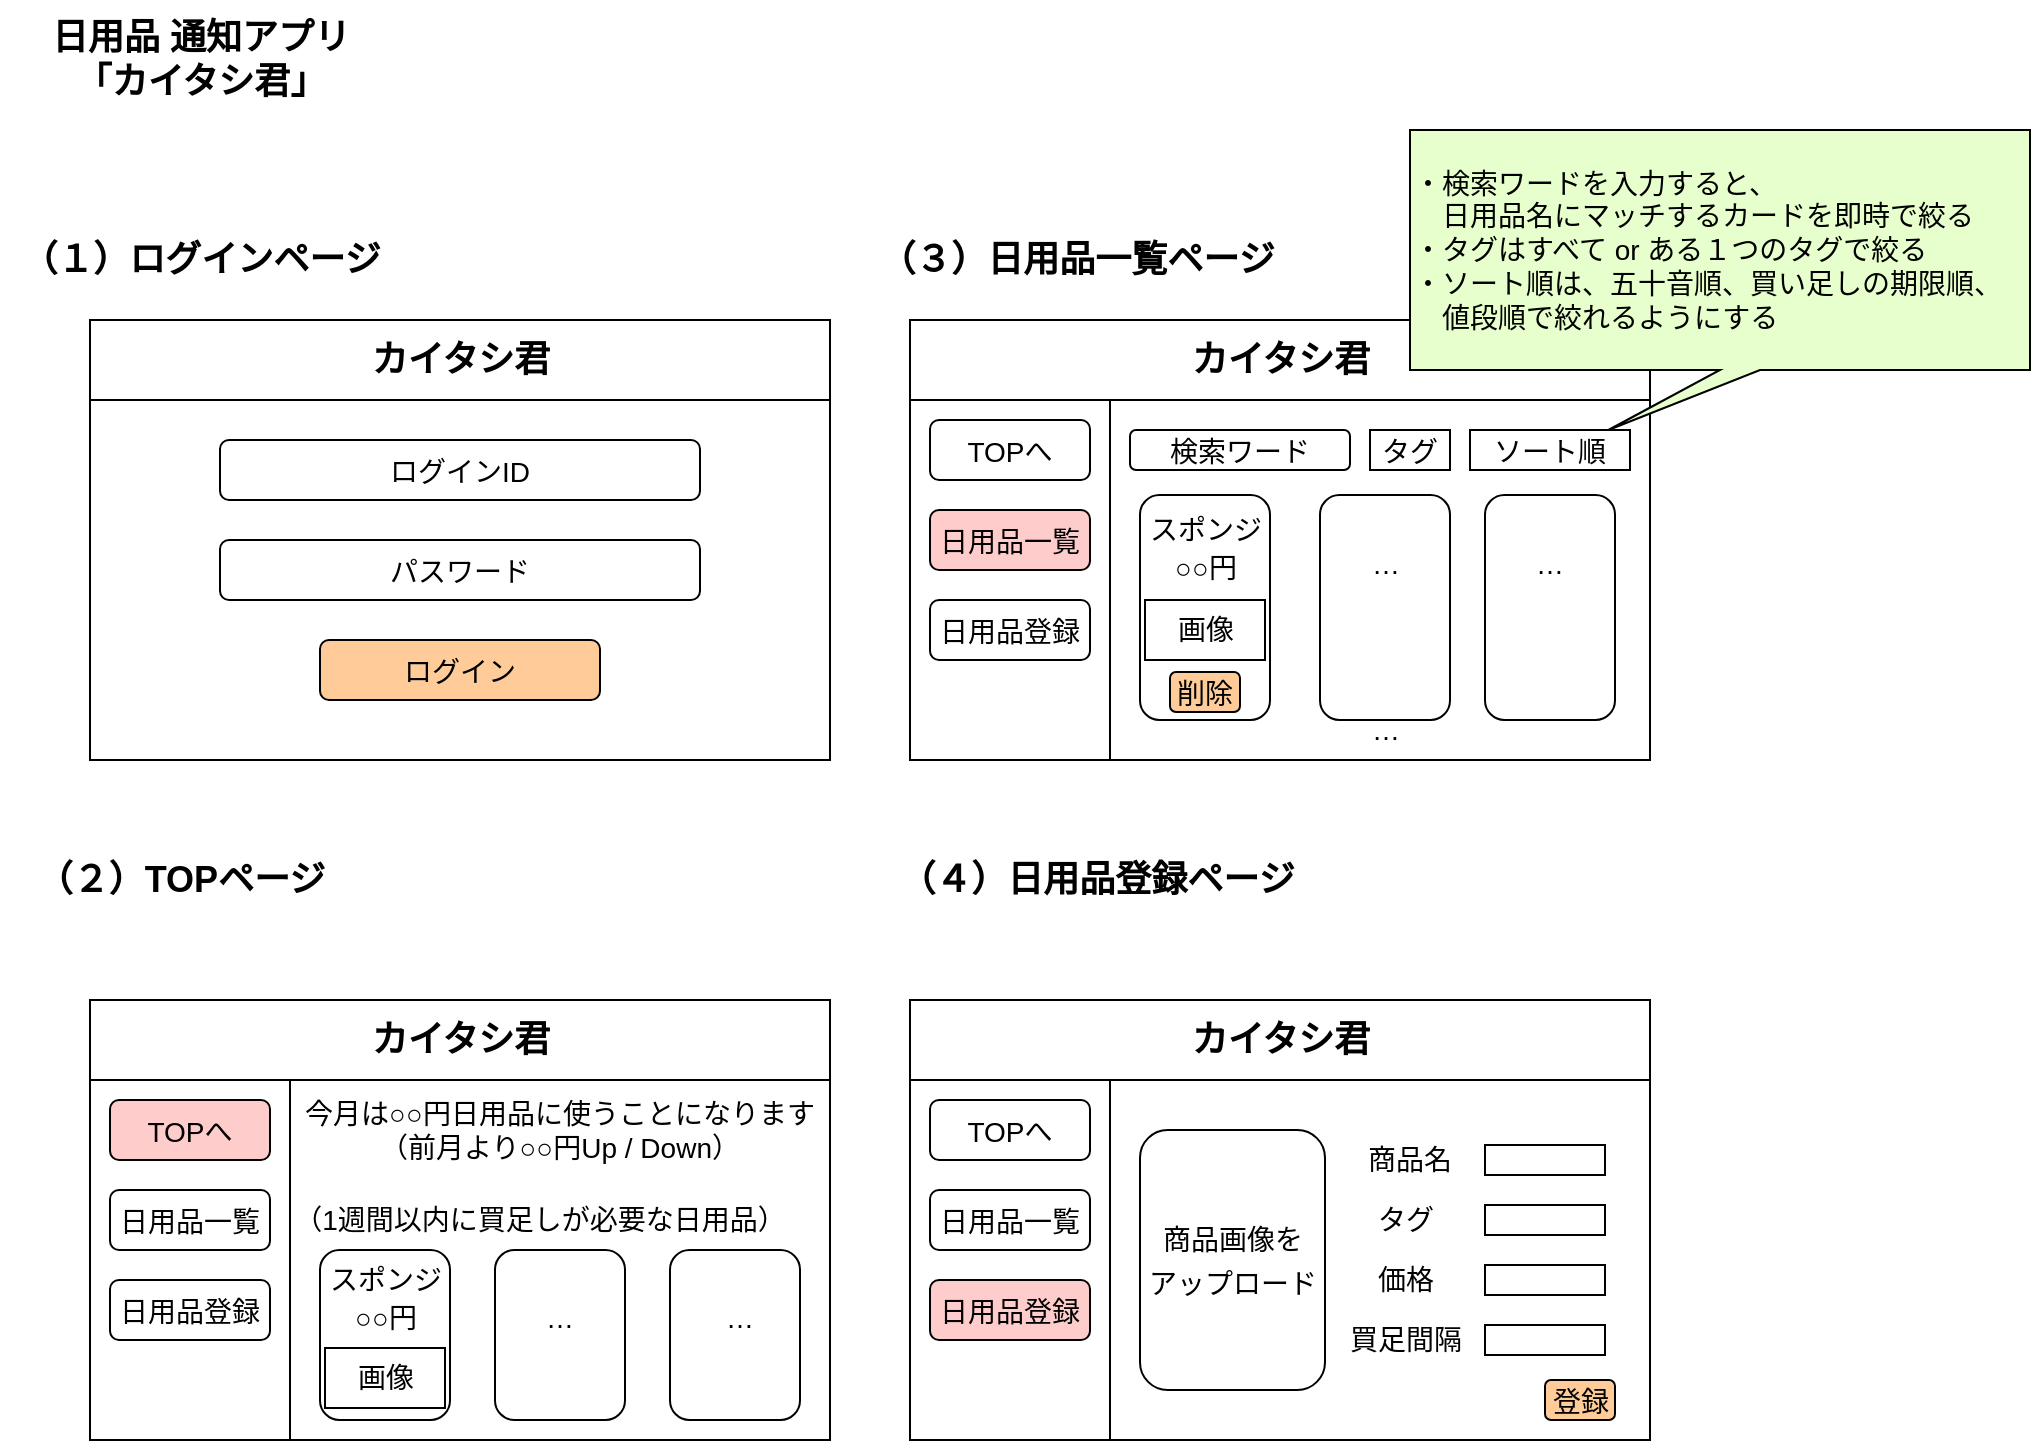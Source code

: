 <mxfile>
    <diagram id="q7i48pRnUZZLuyN2SB5n" name="Page-1">
        <mxGraphModel dx="944" dy="556" grid="1" gridSize="10" guides="1" tooltips="1" connect="1" arrows="1" fold="1" page="1" pageScale="1" pageWidth="850" pageHeight="1100" math="0" shadow="0">
            <root>
                <mxCell id="0"/>
                <mxCell id="1" parent="0"/>
                <mxCell id="38" value="" style="rounded=0;whiteSpace=wrap;html=1;fontSize=18;" vertex="1" parent="1">
                    <mxGeometry x="460" y="170" width="370" height="220" as="geometry"/>
                </mxCell>
                <mxCell id="2" value="&lt;b&gt;&lt;font style=&quot;font-size: 18px;&quot;&gt;日用品 通知アプリ&lt;br&gt;「カイタシ君」&lt;/font&gt;&lt;/b&gt;" style="text;html=1;align=center;verticalAlign=middle;resizable=0;points=[];autosize=1;strokeColor=none;fillColor=none;" vertex="1" parent="1">
                    <mxGeometry x="20" y="10" width="170" height="60" as="geometry"/>
                </mxCell>
                <mxCell id="3" value="" style="rounded=0;whiteSpace=wrap;html=1;fontSize=18;" vertex="1" parent="1">
                    <mxGeometry x="50" y="170" width="370" height="220" as="geometry"/>
                </mxCell>
                <mxCell id="4" value="&lt;span style=&quot;font-size: 18px;&quot;&gt;&lt;b&gt;（１）ログインページ&lt;/b&gt;&lt;/span&gt;" style="text;html=1;align=center;verticalAlign=middle;resizable=0;points=[];autosize=1;strokeColor=none;fillColor=none;" vertex="1" parent="1">
                    <mxGeometry x="5" y="120" width="200" height="40" as="geometry"/>
                </mxCell>
                <mxCell id="5" value="" style="rounded=0;whiteSpace=wrap;html=1;fontSize=18;" vertex="1" parent="1">
                    <mxGeometry x="50" y="170" width="370" height="40" as="geometry"/>
                </mxCell>
                <mxCell id="6" value="&lt;span style=&quot;font-size: 18px;&quot;&gt;&lt;b&gt;カイタシ君&lt;/b&gt;&lt;/span&gt;" style="text;html=1;align=center;verticalAlign=middle;resizable=0;points=[];autosize=1;strokeColor=none;fillColor=none;" vertex="1" parent="1">
                    <mxGeometry x="180" y="170" width="110" height="40" as="geometry"/>
                </mxCell>
                <mxCell id="7" value="&lt;font style=&quot;font-size: 14px;&quot;&gt;ログインID&lt;/font&gt;" style="rounded=1;whiteSpace=wrap;html=1;fontSize=18;" vertex="1" parent="1">
                    <mxGeometry x="115" y="230" width="240" height="30" as="geometry"/>
                </mxCell>
                <mxCell id="8" value="&lt;font style=&quot;font-size: 14px;&quot;&gt;パスワード&lt;/font&gt;" style="rounded=1;whiteSpace=wrap;html=1;fontSize=18;" vertex="1" parent="1">
                    <mxGeometry x="115" y="280" width="240" height="30" as="geometry"/>
                </mxCell>
                <mxCell id="9" value="&lt;font style=&quot;font-size: 14px;&quot;&gt;ログイン&lt;/font&gt;" style="rounded=1;whiteSpace=wrap;html=1;fontSize=18;fillColor=#FFCC99;" vertex="1" parent="1">
                    <mxGeometry x="165" y="330" width="140" height="30" as="geometry"/>
                </mxCell>
                <mxCell id="10" value="&lt;span style=&quot;font-size: 18px;&quot;&gt;&lt;b&gt;（２）TOPページ&lt;/b&gt;&lt;/span&gt;" style="text;html=1;align=center;verticalAlign=middle;resizable=0;points=[];autosize=1;strokeColor=none;fillColor=none;" vertex="1" parent="1">
                    <mxGeometry x="10" y="430" width="170" height="40" as="geometry"/>
                </mxCell>
                <mxCell id="11" value="" style="rounded=0;whiteSpace=wrap;html=1;fontSize=18;" vertex="1" parent="1">
                    <mxGeometry x="50" y="510" width="370" height="220" as="geometry"/>
                </mxCell>
                <mxCell id="12" value="" style="rounded=0;whiteSpace=wrap;html=1;fontSize=18;" vertex="1" parent="1">
                    <mxGeometry x="50" y="510" width="370" height="40" as="geometry"/>
                </mxCell>
                <mxCell id="13" value="&lt;span style=&quot;font-size: 18px;&quot;&gt;&lt;b&gt;カイタシ君&lt;/b&gt;&lt;/span&gt;" style="text;html=1;align=center;verticalAlign=middle;resizable=0;points=[];autosize=1;strokeColor=none;fillColor=none;" vertex="1" parent="1">
                    <mxGeometry x="180" y="510" width="110" height="40" as="geometry"/>
                </mxCell>
                <mxCell id="14" value="" style="rounded=0;whiteSpace=wrap;html=1;fontSize=18;" vertex="1" parent="1">
                    <mxGeometry x="50" y="550" width="100" height="180" as="geometry"/>
                </mxCell>
                <mxCell id="15" value="&lt;font style=&quot;font-size: 14px;&quot;&gt;TOPへ&lt;/font&gt;" style="rounded=1;whiteSpace=wrap;html=1;fontSize=18;fillColor=#FFCCCC;" vertex="1" parent="1">
                    <mxGeometry x="60" y="560" width="80" height="30" as="geometry"/>
                </mxCell>
                <mxCell id="16" value="&lt;span style=&quot;font-size: 14px;&quot;&gt;日用品一覧&lt;/span&gt;" style="rounded=1;whiteSpace=wrap;html=1;fontSize=18;" vertex="1" parent="1">
                    <mxGeometry x="60" y="605" width="80" height="30" as="geometry"/>
                </mxCell>
                <mxCell id="17" value="&lt;span style=&quot;font-size: 14px;&quot;&gt;日用品登録&lt;/span&gt;" style="rounded=1;whiteSpace=wrap;html=1;fontSize=18;" vertex="1" parent="1">
                    <mxGeometry x="60" y="650" width="80" height="30" as="geometry"/>
                </mxCell>
                <mxCell id="18" value="今月は○○円日用品に使うことになります&lt;br&gt;（前月より○○円Up / Down）" style="text;html=1;strokeColor=none;fillColor=none;align=center;verticalAlign=middle;whiteSpace=wrap;rounded=0;fontSize=14;" vertex="1" parent="1">
                    <mxGeometry x="150" y="560" width="270" height="30" as="geometry"/>
                </mxCell>
                <mxCell id="19" value="（1週間以内に買足しが必要な日用品）" style="text;html=1;strokeColor=none;fillColor=none;align=center;verticalAlign=middle;whiteSpace=wrap;rounded=0;fontSize=14;" vertex="1" parent="1">
                    <mxGeometry x="150" y="605" width="250" height="30" as="geometry"/>
                </mxCell>
                <mxCell id="21" value="" style="rounded=1;whiteSpace=wrap;html=1;fontSize=18;" vertex="1" parent="1">
                    <mxGeometry x="165" y="635" width="65" height="85" as="geometry"/>
                </mxCell>
                <mxCell id="23" value="" style="rounded=1;whiteSpace=wrap;html=1;fontSize=18;" vertex="1" parent="1">
                    <mxGeometry x="340" y="635" width="65" height="85" as="geometry"/>
                </mxCell>
                <mxCell id="24" value="" style="rounded=1;whiteSpace=wrap;html=1;fontSize=18;" vertex="1" parent="1">
                    <mxGeometry x="252.5" y="635" width="65" height="85" as="geometry"/>
                </mxCell>
                <mxCell id="25" value="スポンジ" style="text;html=1;strokeColor=none;fillColor=none;align=center;verticalAlign=middle;whiteSpace=wrap;rounded=0;fontSize=14;" vertex="1" parent="1">
                    <mxGeometry x="152.5" y="635" width="90" height="30" as="geometry"/>
                </mxCell>
                <mxCell id="26" value="○○円" style="text;html=1;strokeColor=none;fillColor=none;align=center;verticalAlign=middle;whiteSpace=wrap;rounded=0;fontSize=14;" vertex="1" parent="1">
                    <mxGeometry x="152.5" y="654" width="90" height="30" as="geometry"/>
                </mxCell>
                <mxCell id="27" value="画像" style="text;html=1;strokeColor=#000000;fillColor=none;align=center;verticalAlign=middle;whiteSpace=wrap;rounded=0;fontSize=14;" vertex="1" parent="1">
                    <mxGeometry x="167.5" y="684" width="60" height="30" as="geometry"/>
                </mxCell>
                <mxCell id="28" value="…" style="text;html=1;strokeColor=none;fillColor=none;align=center;verticalAlign=middle;whiteSpace=wrap;rounded=0;fontSize=14;" vertex="1" parent="1">
                    <mxGeometry x="265" y="654" width="40" height="30" as="geometry"/>
                </mxCell>
                <mxCell id="30" value="…" style="text;html=1;strokeColor=none;fillColor=none;align=center;verticalAlign=middle;whiteSpace=wrap;rounded=0;fontSize=14;" vertex="1" parent="1">
                    <mxGeometry x="355" y="654" width="40" height="30" as="geometry"/>
                </mxCell>
                <mxCell id="31" value="&lt;span style=&quot;font-size: 18px;&quot;&gt;&lt;b&gt;（３）日用品一覧ページ&lt;/b&gt;&lt;/span&gt;" style="text;html=1;align=center;verticalAlign=middle;resizable=0;points=[];autosize=1;strokeColor=none;fillColor=none;" vertex="1" parent="1">
                    <mxGeometry x="432.5" y="120" width="220" height="40" as="geometry"/>
                </mxCell>
                <mxCell id="32" value="" style="rounded=0;whiteSpace=wrap;html=1;fontSize=18;" vertex="1" parent="1">
                    <mxGeometry x="460" y="170" width="370" height="40" as="geometry"/>
                </mxCell>
                <mxCell id="33" value="&lt;span style=&quot;font-size: 18px;&quot;&gt;&lt;b&gt;カイタシ君&lt;/b&gt;&lt;/span&gt;" style="text;html=1;align=center;verticalAlign=middle;resizable=0;points=[];autosize=1;strokeColor=none;fillColor=none;" vertex="1" parent="1">
                    <mxGeometry x="590" y="170" width="110" height="40" as="geometry"/>
                </mxCell>
                <mxCell id="34" value="" style="rounded=0;whiteSpace=wrap;html=1;fontSize=18;" vertex="1" parent="1">
                    <mxGeometry x="460" y="210" width="100" height="180" as="geometry"/>
                </mxCell>
                <mxCell id="35" value="&lt;font style=&quot;font-size: 14px;&quot;&gt;TOPへ&lt;/font&gt;" style="rounded=1;whiteSpace=wrap;html=1;fontSize=18;fillColor=none;" vertex="1" parent="1">
                    <mxGeometry x="470" y="220" width="80" height="30" as="geometry"/>
                </mxCell>
                <mxCell id="36" value="&lt;span style=&quot;font-size: 14px;&quot;&gt;日用品一覧&lt;/span&gt;" style="rounded=1;whiteSpace=wrap;html=1;fontSize=18;fillColor=#FFCCCC;" vertex="1" parent="1">
                    <mxGeometry x="470" y="265" width="80" height="30" as="geometry"/>
                </mxCell>
                <mxCell id="37" value="&lt;span style=&quot;font-size: 14px;&quot;&gt;日用品登録&lt;/span&gt;" style="rounded=1;whiteSpace=wrap;html=1;fontSize=18;" vertex="1" parent="1">
                    <mxGeometry x="470" y="310" width="80" height="30" as="geometry"/>
                </mxCell>
                <mxCell id="40" value="&lt;font style=&quot;font-size: 14px;&quot;&gt;検索ワード&lt;/font&gt;" style="rounded=1;whiteSpace=wrap;html=1;fontSize=18;" vertex="1" parent="1">
                    <mxGeometry x="570" y="225" width="110" height="20" as="geometry"/>
                </mxCell>
                <mxCell id="41" value="&lt;font style=&quot;font-size: 14px;&quot;&gt;ソート順&lt;/font&gt;" style="rounded=0;whiteSpace=wrap;html=1;fontSize=18;" vertex="1" parent="1">
                    <mxGeometry x="740" y="225" width="80" height="20" as="geometry"/>
                </mxCell>
                <mxCell id="42" value="・検索ワードを入力すると、&lt;br&gt;　日用品名にマッチするカードを即時で絞る&lt;br&gt;・タグはすべて or ある１つのタグで絞る&lt;br&gt;・ソート順は、五十音順、買い足しの期限順、&lt;br&gt;　値段順で絞れるようにする" style="shape=callout;whiteSpace=wrap;html=1;perimeter=calloutPerimeter;strokeColor=#000000;fontSize=14;fillColor=#E6FFCC;position2=0.32;align=left;" vertex="1" parent="1">
                    <mxGeometry x="710" y="75" width="310" height="150" as="geometry"/>
                </mxCell>
                <mxCell id="43" value="&lt;font style=&quot;font-size: 14px;&quot;&gt;タグ&lt;/font&gt;" style="rounded=0;whiteSpace=wrap;html=1;fontSize=18;" vertex="1" parent="1">
                    <mxGeometry x="690" y="225" width="40" height="20" as="geometry"/>
                </mxCell>
                <mxCell id="47" value="" style="rounded=1;whiteSpace=wrap;html=1;fontSize=18;" vertex="1" parent="1">
                    <mxGeometry x="575" y="257.5" width="65" height="112.5" as="geometry"/>
                </mxCell>
                <mxCell id="44" value="スポンジ" style="text;html=1;strokeColor=none;fillColor=none;align=center;verticalAlign=middle;whiteSpace=wrap;rounded=0;fontSize=14;" vertex="1" parent="1">
                    <mxGeometry x="562.5" y="260" width="90" height="30" as="geometry"/>
                </mxCell>
                <mxCell id="45" value="○○円" style="text;html=1;strokeColor=none;fillColor=none;align=center;verticalAlign=middle;whiteSpace=wrap;rounded=0;fontSize=14;" vertex="1" parent="1">
                    <mxGeometry x="562.5" y="279" width="90" height="30" as="geometry"/>
                </mxCell>
                <mxCell id="46" value="画像" style="text;html=1;strokeColor=#000000;fillColor=none;align=center;verticalAlign=middle;whiteSpace=wrap;rounded=0;fontSize=14;" vertex="1" parent="1">
                    <mxGeometry x="577.5" y="310" width="60" height="30" as="geometry"/>
                </mxCell>
                <mxCell id="48" value="" style="rounded=1;whiteSpace=wrap;html=1;fontSize=18;" vertex="1" parent="1">
                    <mxGeometry x="665" y="257.5" width="65" height="112.5" as="geometry"/>
                </mxCell>
                <mxCell id="49" value="…" style="text;html=1;strokeColor=none;fillColor=none;align=center;verticalAlign=middle;whiteSpace=wrap;rounded=0;fontSize=14;" vertex="1" parent="1">
                    <mxGeometry x="677.5" y="276.5" width="40" height="30" as="geometry"/>
                </mxCell>
                <mxCell id="50" value="" style="rounded=1;whiteSpace=wrap;html=1;fontSize=18;" vertex="1" parent="1">
                    <mxGeometry x="747.5" y="257.5" width="65" height="112.5" as="geometry"/>
                </mxCell>
                <mxCell id="51" value="…" style="text;html=1;strokeColor=none;fillColor=none;align=center;verticalAlign=middle;whiteSpace=wrap;rounded=0;fontSize=14;" vertex="1" parent="1">
                    <mxGeometry x="760" y="276.5" width="40" height="30" as="geometry"/>
                </mxCell>
                <mxCell id="52" value="…" style="text;html=1;strokeColor=none;fillColor=none;align=center;verticalAlign=middle;whiteSpace=wrap;rounded=0;fontSize=14;" vertex="1" parent="1">
                    <mxGeometry x="677.5" y="360" width="40" height="30" as="geometry"/>
                </mxCell>
                <mxCell id="53" value="" style="rounded=0;whiteSpace=wrap;html=1;fontSize=18;" vertex="1" parent="1">
                    <mxGeometry x="460" y="510" width="370" height="220" as="geometry"/>
                </mxCell>
                <mxCell id="54" value="" style="rounded=0;whiteSpace=wrap;html=1;fontSize=18;" vertex="1" parent="1">
                    <mxGeometry x="460" y="510" width="370" height="40" as="geometry"/>
                </mxCell>
                <mxCell id="55" value="&lt;span style=&quot;font-size: 18px;&quot;&gt;&lt;b&gt;カイタシ君&lt;/b&gt;&lt;/span&gt;" style="text;html=1;align=center;verticalAlign=middle;resizable=0;points=[];autosize=1;strokeColor=none;fillColor=none;" vertex="1" parent="1">
                    <mxGeometry x="590" y="510" width="110" height="40" as="geometry"/>
                </mxCell>
                <mxCell id="56" value="" style="rounded=0;whiteSpace=wrap;html=1;fontSize=18;" vertex="1" parent="1">
                    <mxGeometry x="460" y="550" width="100" height="180" as="geometry"/>
                </mxCell>
                <mxCell id="57" value="&lt;font style=&quot;font-size: 14px;&quot;&gt;TOPへ&lt;/font&gt;" style="rounded=1;whiteSpace=wrap;html=1;fontSize=18;fillColor=none;" vertex="1" parent="1">
                    <mxGeometry x="470" y="560" width="80" height="30" as="geometry"/>
                </mxCell>
                <mxCell id="58" value="&lt;span style=&quot;font-size: 14px;&quot;&gt;日用品一覧&lt;/span&gt;" style="rounded=1;whiteSpace=wrap;html=1;fontSize=18;" vertex="1" parent="1">
                    <mxGeometry x="470" y="605" width="80" height="30" as="geometry"/>
                </mxCell>
                <mxCell id="59" value="&lt;span style=&quot;font-size: 14px;&quot;&gt;日用品登録&lt;/span&gt;" style="rounded=1;whiteSpace=wrap;html=1;fontSize=18;fillColor=#FFCCCC;" vertex="1" parent="1">
                    <mxGeometry x="470" y="650" width="80" height="30" as="geometry"/>
                </mxCell>
                <mxCell id="70" value="&lt;span style=&quot;font-size: 18px;&quot;&gt;&lt;b&gt;（４）日用品登録ページ&lt;/b&gt;&lt;/span&gt;" style="text;html=1;align=center;verticalAlign=middle;resizable=0;points=[];autosize=1;strokeColor=none;fillColor=none;" vertex="1" parent="1">
                    <mxGeometry x="442.5" y="430" width="220" height="40" as="geometry"/>
                </mxCell>
                <mxCell id="71" value="&lt;font style=&quot;font-size: 14px;&quot;&gt;商品画像を&lt;br&gt;アップロード&lt;/font&gt;" style="rounded=1;whiteSpace=wrap;html=1;fontSize=18;" vertex="1" parent="1">
                    <mxGeometry x="575" y="575" width="92.5" height="130" as="geometry"/>
                </mxCell>
                <mxCell id="72" value="商品名" style="text;html=1;strokeColor=none;fillColor=none;align=center;verticalAlign=middle;whiteSpace=wrap;rounded=0;fontSize=14;" vertex="1" parent="1">
                    <mxGeometry x="680" y="575" width="60" height="30" as="geometry"/>
                </mxCell>
                <mxCell id="73" value="タグ" style="text;html=1;strokeColor=none;fillColor=none;align=center;verticalAlign=middle;whiteSpace=wrap;rounded=0;fontSize=14;" vertex="1" parent="1">
                    <mxGeometry x="677.5" y="605" width="60" height="30" as="geometry"/>
                </mxCell>
                <mxCell id="76" value="&lt;font style=&quot;font-size: 14px;&quot;&gt;削除&lt;/font&gt;" style="rounded=1;whiteSpace=wrap;html=1;fontSize=18;fillColor=#FFCC99;" vertex="1" parent="1">
                    <mxGeometry x="590" y="346" width="35" height="20" as="geometry"/>
                </mxCell>
                <mxCell id="77" value="価格" style="text;html=1;strokeColor=none;fillColor=none;align=center;verticalAlign=middle;whiteSpace=wrap;rounded=0;fontSize=14;" vertex="1" parent="1">
                    <mxGeometry x="677.5" y="635" width="60" height="30" as="geometry"/>
                </mxCell>
                <mxCell id="78" value="買足間隔" style="text;html=1;strokeColor=none;fillColor=none;align=center;verticalAlign=middle;whiteSpace=wrap;rounded=0;fontSize=14;" vertex="1" parent="1">
                    <mxGeometry x="677.5" y="665" width="60" height="30" as="geometry"/>
                </mxCell>
                <mxCell id="80" value="" style="rounded=0;whiteSpace=wrap;html=1;strokeColor=#000000;fontSize=14;fillColor=#FFFFFF;" vertex="1" parent="1">
                    <mxGeometry x="747.5" y="582.5" width="60" height="15" as="geometry"/>
                </mxCell>
                <mxCell id="81" value="" style="rounded=0;whiteSpace=wrap;html=1;strokeColor=#000000;fontSize=14;fillColor=#FFFFFF;" vertex="1" parent="1">
                    <mxGeometry x="747.5" y="612.5" width="60" height="15" as="geometry"/>
                </mxCell>
                <mxCell id="82" value="" style="rounded=0;whiteSpace=wrap;html=1;strokeColor=#000000;fontSize=14;fillColor=#FFFFFF;" vertex="1" parent="1">
                    <mxGeometry x="747.5" y="642.5" width="60" height="15" as="geometry"/>
                </mxCell>
                <mxCell id="83" value="" style="rounded=0;whiteSpace=wrap;html=1;strokeColor=#000000;fontSize=14;fillColor=#FFFFFF;" vertex="1" parent="1">
                    <mxGeometry x="747.5" y="672.5" width="60" height="15" as="geometry"/>
                </mxCell>
                <mxCell id="85" value="&lt;font style=&quot;font-size: 14px;&quot;&gt;登録&lt;/font&gt;" style="rounded=1;whiteSpace=wrap;html=1;fontSize=18;fillColor=#FFCC99;" vertex="1" parent="1">
                    <mxGeometry x="777.5" y="700" width="35" height="20" as="geometry"/>
                </mxCell>
            </root>
        </mxGraphModel>
    </diagram>
</mxfile>
